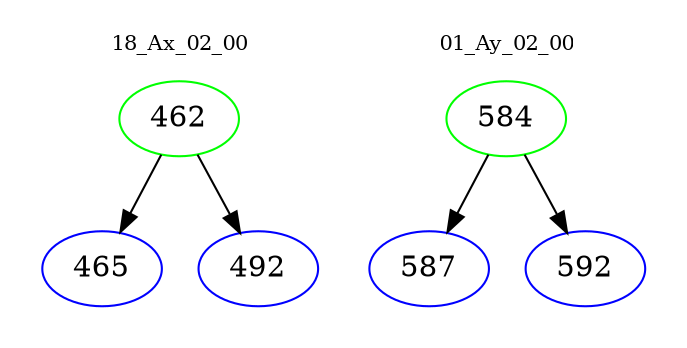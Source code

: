 digraph{
subgraph cluster_0 {
color = white
label = "18_Ax_02_00";
fontsize=10;
T0_462 [label="462", color="green"]
T0_462 -> T0_465 [color="black"]
T0_465 [label="465", color="blue"]
T0_462 -> T0_492 [color="black"]
T0_492 [label="492", color="blue"]
}
subgraph cluster_1 {
color = white
label = "01_Ay_02_00";
fontsize=10;
T1_584 [label="584", color="green"]
T1_584 -> T1_587 [color="black"]
T1_587 [label="587", color="blue"]
T1_584 -> T1_592 [color="black"]
T1_592 [label="592", color="blue"]
}
}
